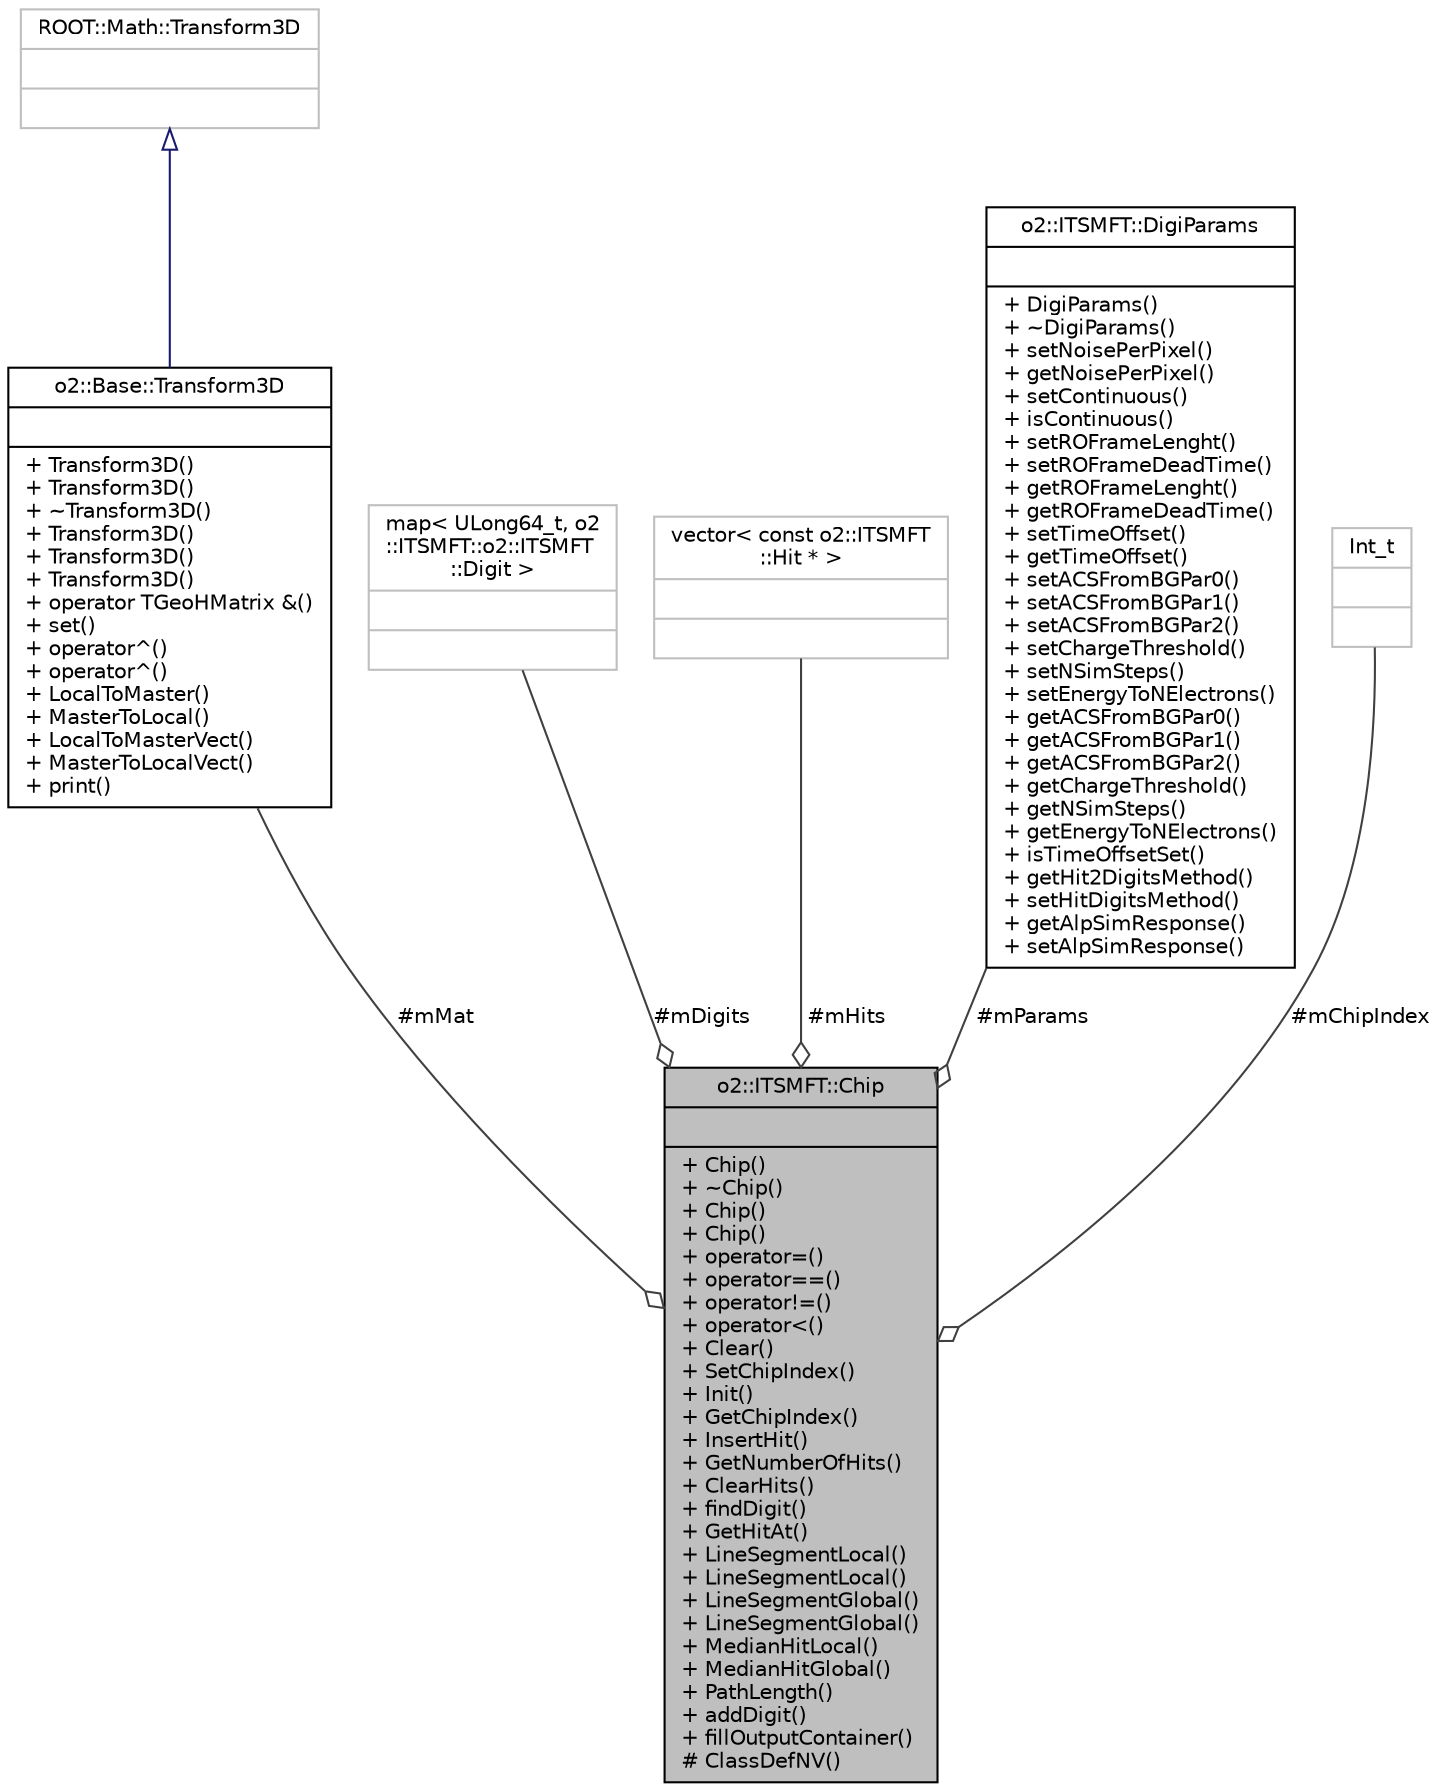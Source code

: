 digraph "o2::ITSMFT::Chip"
{
 // INTERACTIVE_SVG=YES
  bgcolor="transparent";
  edge [fontname="Helvetica",fontsize="10",labelfontname="Helvetica",labelfontsize="10"];
  node [fontname="Helvetica",fontsize="10",shape=record];
  Node1 [label="{o2::ITSMFT::Chip\n||+ Chip()\l+ ~Chip()\l+ Chip()\l+ Chip()\l+ operator=()\l+ operator==()\l+ operator!=()\l+ operator\<()\l+ Clear()\l+ SetChipIndex()\l+ Init()\l+ GetChipIndex()\l+ InsertHit()\l+ GetNumberOfHits()\l+ ClearHits()\l+ findDigit()\l+ GetHitAt()\l+ LineSegmentLocal()\l+ LineSegmentLocal()\l+ LineSegmentGlobal()\l+ LineSegmentGlobal()\l+ MedianHitLocal()\l+ MedianHitGlobal()\l+ PathLength()\l+ addDigit()\l+ fillOutputContainer()\l# ClassDefNV()\l}",height=0.2,width=0.4,color="black", fillcolor="grey75", style="filled" fontcolor="black"];
  Node2 -> Node1 [color="grey25",fontsize="10",style="solid",label=" #mMat" ,arrowhead="odiamond",fontname="Helvetica"];
  Node2 [label="{o2::Base::Transform3D\n||+ Transform3D()\l+ Transform3D()\l+ ~Transform3D()\l+ Transform3D()\l+ Transform3D()\l+ Transform3D()\l+ operator TGeoHMatrix &()\l+ set()\l+ operator^()\l+ operator^()\l+ LocalToMaster()\l+ MasterToLocal()\l+ LocalToMasterVect()\l+ MasterToLocalVect()\l+ print()\l}",height=0.2,width=0.4,color="black",URL="$d6/d5a/classo2_1_1Base_1_1Transform3D.html"];
  Node3 -> Node2 [dir="back",color="midnightblue",fontsize="10",style="solid",arrowtail="onormal",fontname="Helvetica"];
  Node3 [label="{ROOT::Math::Transform3D\n||}",height=0.2,width=0.4,color="grey75"];
  Node4 -> Node1 [color="grey25",fontsize="10",style="solid",label=" #mDigits" ,arrowhead="odiamond",fontname="Helvetica"];
  Node4 [label="{map\< ULong64_t, o2\l::ITSMFT::o2::ITSMFT\l::Digit \>\n||}",height=0.2,width=0.4,color="grey75"];
  Node5 -> Node1 [color="grey25",fontsize="10",style="solid",label=" #mHits" ,arrowhead="odiamond",fontname="Helvetica"];
  Node5 [label="{vector\< const o2::ITSMFT\l::Hit * \>\n||}",height=0.2,width=0.4,color="grey75"];
  Node6 -> Node1 [color="grey25",fontsize="10",style="solid",label=" #mParams" ,arrowhead="odiamond",fontname="Helvetica"];
  Node6 [label="{o2::ITSMFT::DigiParams\n||+ DigiParams()\l+ ~DigiParams()\l+ setNoisePerPixel()\l+ getNoisePerPixel()\l+ setContinuous()\l+ isContinuous()\l+ setROFrameLenght()\l+ setROFrameDeadTime()\l+ getROFrameLenght()\l+ getROFrameDeadTime()\l+ setTimeOffset()\l+ getTimeOffset()\l+ setACSFromBGPar0()\l+ setACSFromBGPar1()\l+ setACSFromBGPar2()\l+ setChargeThreshold()\l+ setNSimSteps()\l+ setEnergyToNElectrons()\l+ getACSFromBGPar0()\l+ getACSFromBGPar1()\l+ getACSFromBGPar2()\l+ getChargeThreshold()\l+ getNSimSteps()\l+ getEnergyToNElectrons()\l+ isTimeOffsetSet()\l+ getHit2DigitsMethod()\l+ setHitDigitsMethod()\l+ getAlpSimResponse()\l+ setAlpSimResponse()\l}",height=0.2,width=0.4,color="black",URL="$d3/d06/classo2_1_1ITSMFT_1_1DigiParams.html"];
  Node7 -> Node1 [color="grey25",fontsize="10",style="solid",label=" #mChipIndex" ,arrowhead="odiamond",fontname="Helvetica"];
  Node7 [label="{Int_t\n||}",height=0.2,width=0.4,color="grey75"];
}
